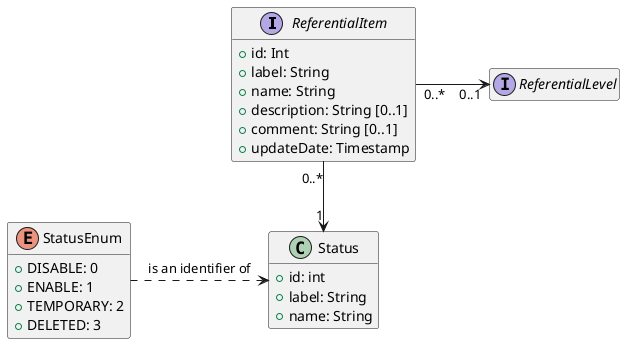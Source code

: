 @startuml
hide empty members

interface ReferentialItem {
    +id: Int
    +label: String
    +name: String
    +description: String [0..1]
    +comment: String [0..1]
    +updateDate: Timestamp
}

interface ReferentialLevel {
}

class Status {
    +id: int
    +label: String
    +name: String
}

enum StatusEnum {
   +DISABLE: 0
   +ENABLE: 1
   +TEMPORARY: 2
   +DELETED: 3
}

ReferentialItem "0..*" --> "1" Status
ReferentialItem "0..*" -right-> "0..1" ReferentialLevel: "           "

Status <.left. StatusEnum: "is an identifier of"


@enduml
